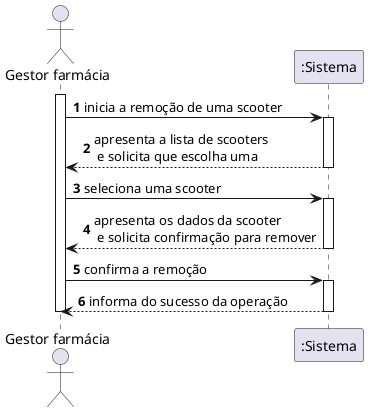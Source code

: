 @startuml
autonumber
actor "Gestor farmácia" as GER

activate GER
GER -> ":Sistema" : inicia a remoção de uma scooter
activate ":Sistema"
":Sistema" --> GER : apresenta a lista de scooters \n e solicita que escolha uma
deactivate ":Sistema"

GER -> ":Sistema" : seleciona uma scooter
activate ":Sistema"
":Sistema" --> GER : apresenta os dados da scooter\n e solicita confirmação para remover
deactivate ":Sistema"

GER -> ":Sistema" : confirma a remoção
activate ":Sistema"
":Sistema" --> GER : informa do sucesso da operação
deactivate ":Sistema"

deactivate GER

@enduml